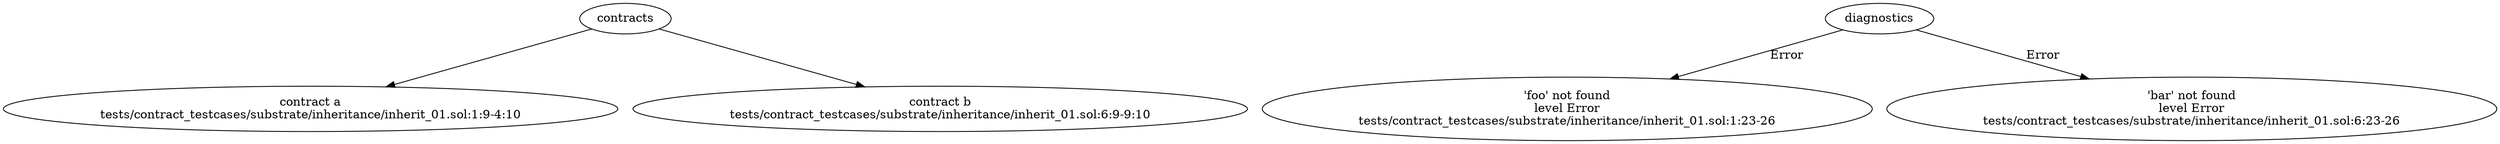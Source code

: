strict digraph "tests/contract_testcases/substrate/inheritance/inherit_01.sol" {
	contract [label="contract a\ntests/contract_testcases/substrate/inheritance/inherit_01.sol:1:9-4:10"]
	contract_3 [label="contract b\ntests/contract_testcases/substrate/inheritance/inherit_01.sol:6:9-9:10"]
	diagnostic [label="'foo' not found\nlevel Error\ntests/contract_testcases/substrate/inheritance/inherit_01.sol:1:23-26"]
	diagnostic_6 [label="'bar' not found\nlevel Error\ntests/contract_testcases/substrate/inheritance/inherit_01.sol:6:23-26"]
	contracts -> contract
	contracts -> contract_3
	diagnostics -> diagnostic [label="Error"]
	diagnostics -> diagnostic_6 [label="Error"]
}

